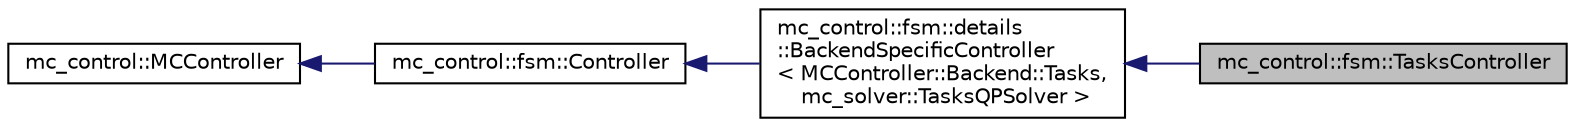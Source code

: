 digraph "mc_control::fsm::TasksController"
{
 // INTERACTIVE_SVG=YES
 // LATEX_PDF_SIZE
  edge [fontname="Helvetica",fontsize="10",labelfontname="Helvetica",labelfontsize="10"];
  node [fontname="Helvetica",fontsize="10",shape=record];
  rankdir="LR";
  Node1 [label="mc_control::fsm::TasksController",height=0.2,width=0.4,color="black", fillcolor="grey75", style="filled", fontcolor="black",tooltip=" "];
  Node2 -> Node1 [dir="back",color="midnightblue",fontsize="10",style="solid",fontname="Helvetica"];
  Node2 [label="mc_control::fsm::details\l::BackendSpecificController\l\< MCController::Backend::Tasks,\l mc_solver::TasksQPSolver \>",height=0.2,width=0.4,color="black", fillcolor="white", style="filled",URL="$structmc__control_1_1fsm_1_1details_1_1BackendSpecificController.html",tooltip=" "];
  Node3 -> Node2 [dir="back",color="midnightblue",fontsize="10",style="solid",fontname="Helvetica"];
  Node3 [label="mc_control::fsm::Controller",height=0.2,width=0.4,color="black", fillcolor="white", style="filled",URL="$structmc__control_1_1fsm_1_1Controller.html",tooltip=" "];
  Node4 -> Node3 [dir="back",color="midnightblue",fontsize="10",style="solid",fontname="Helvetica"];
  Node4 [label="mc_control::MCController",height=0.2,width=0.4,color="black", fillcolor="white", style="filled",URL="$structmc__control_1_1MCController.html",tooltip="MCController is the base class to implement all controllers. It assumes that at least two robots are ..."];
}
